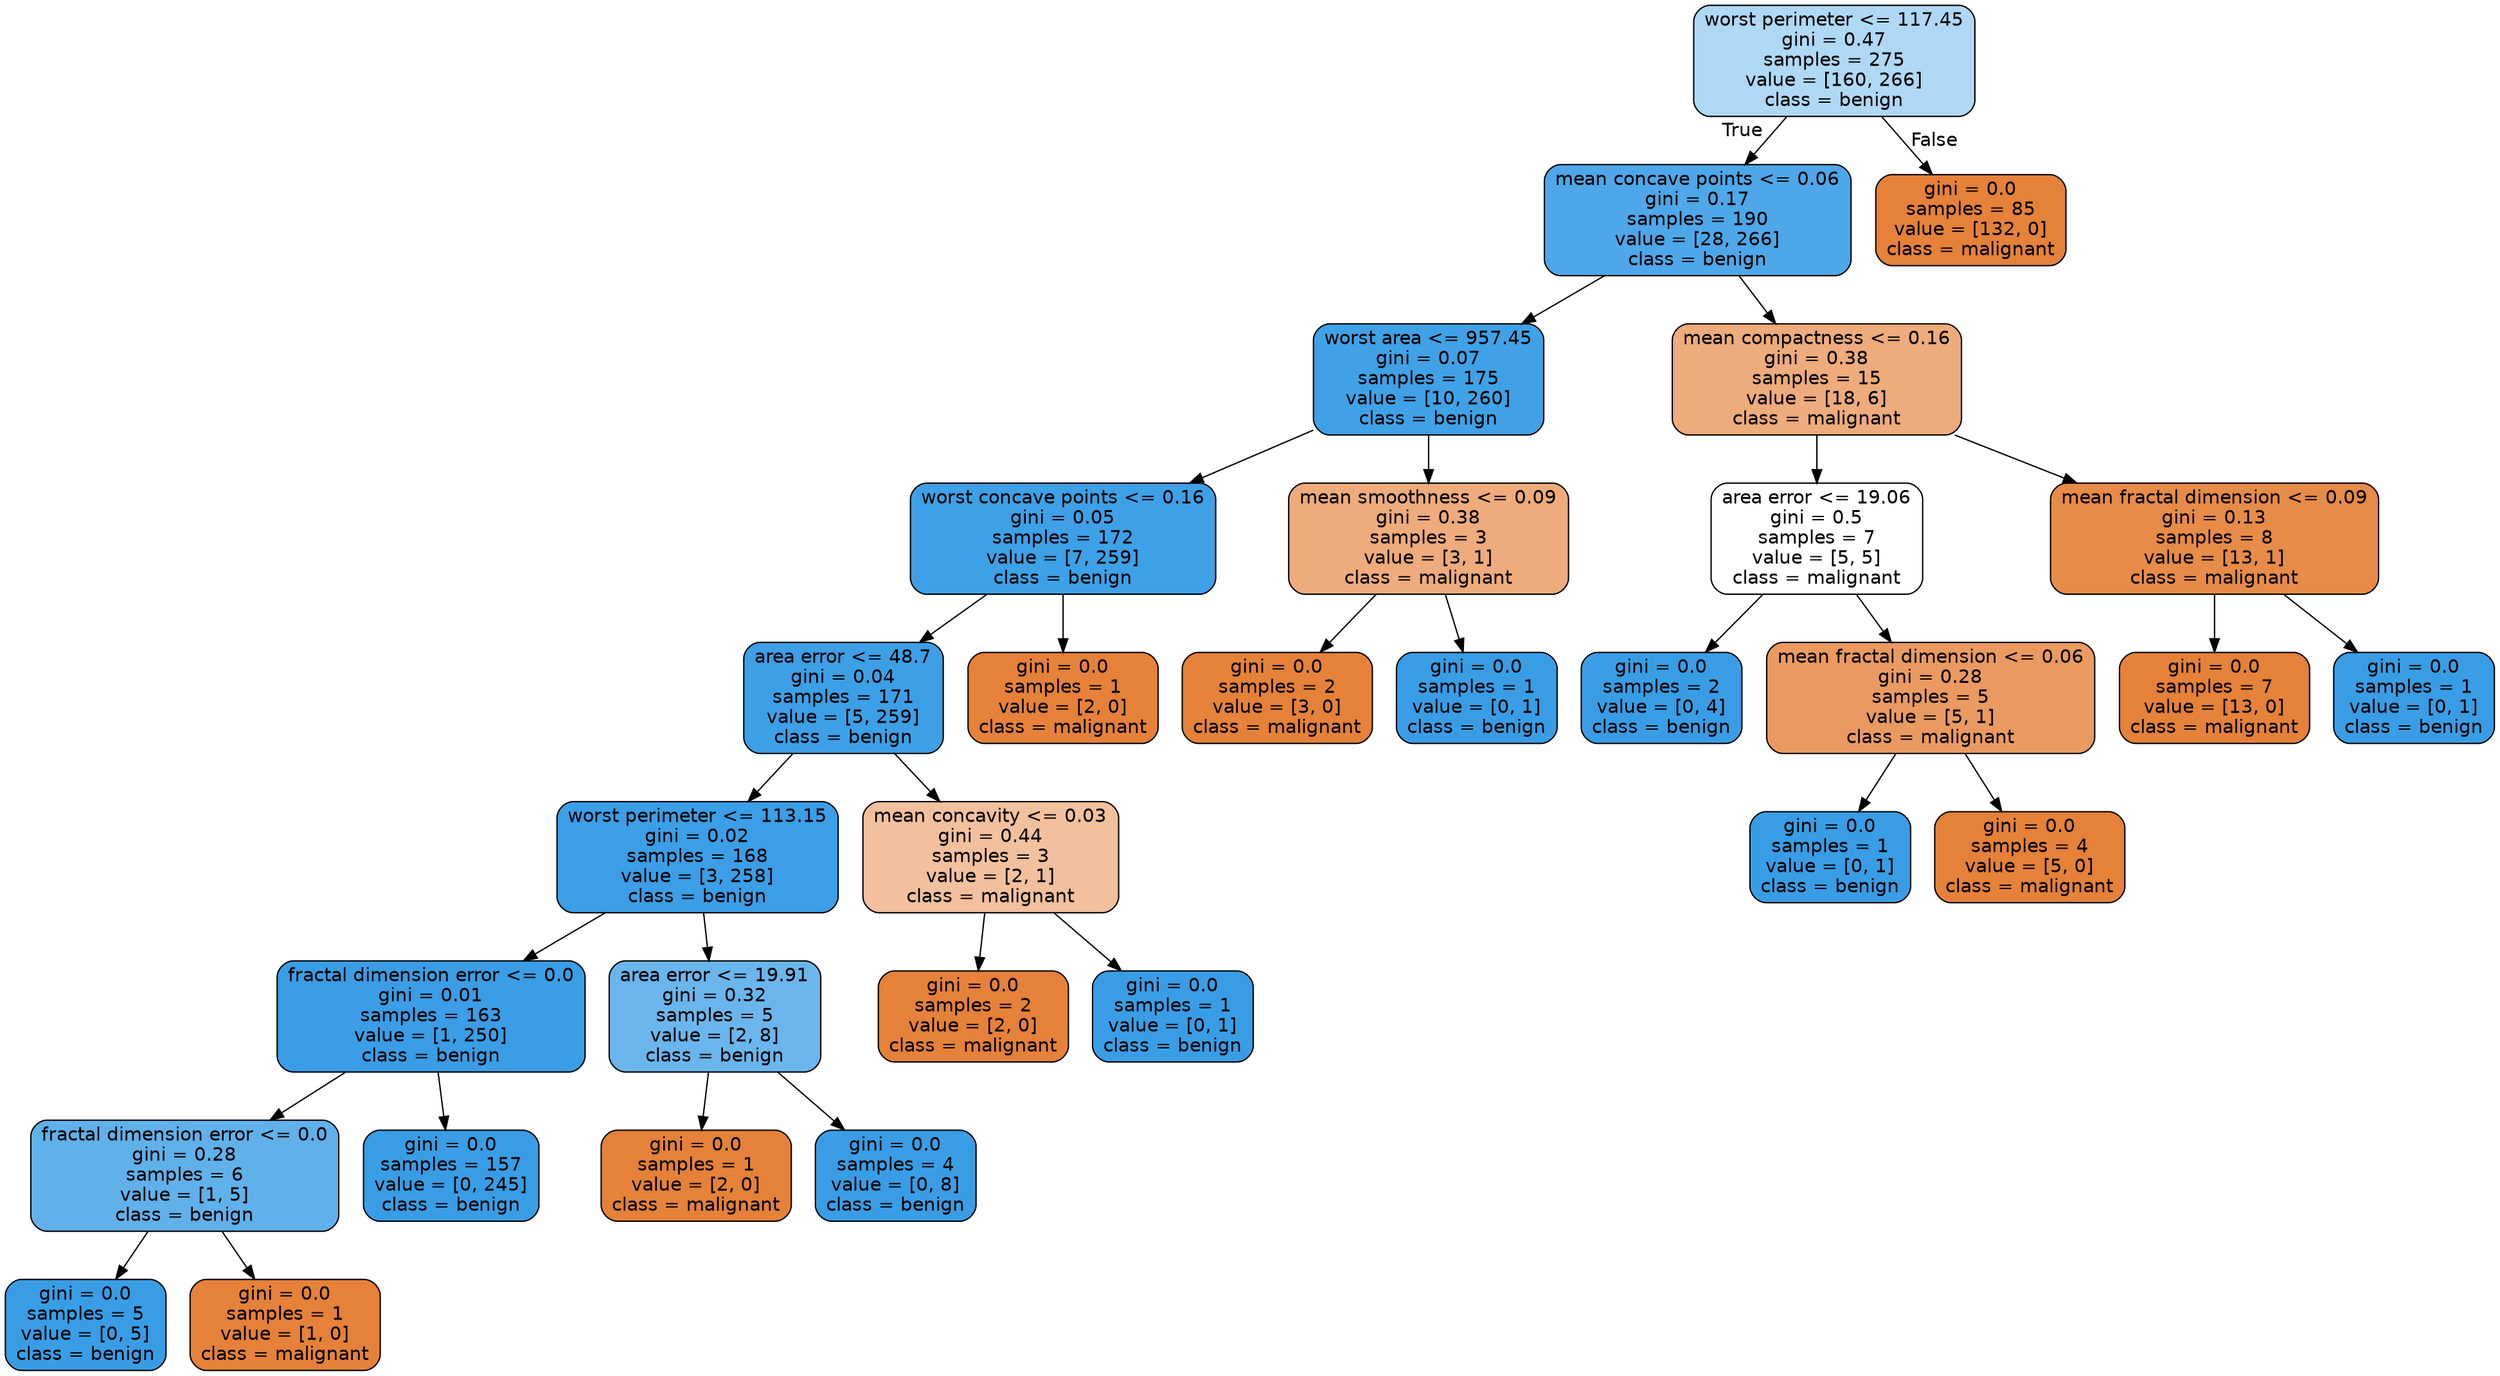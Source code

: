 digraph Tree {
node [shape=box, style="filled, rounded", color="black", fontname=helvetica] ;
edge [fontname=helvetica] ;
0 [label="worst perimeter <= 117.45\ngini = 0.47\nsamples = 275\nvalue = [160, 266]\nclass = benign", fillcolor="#399de566"] ;
1 [label="mean concave points <= 0.06\ngini = 0.17\nsamples = 190\nvalue = [28, 266]\nclass = benign", fillcolor="#399de5e4"] ;
0 -> 1 [labeldistance=2.5, labelangle=45, headlabel="True"] ;
2 [label="worst area <= 957.45\ngini = 0.07\nsamples = 175\nvalue = [10, 260]\nclass = benign", fillcolor="#399de5f5"] ;
1 -> 2 ;
3 [label="worst concave points <= 0.16\ngini = 0.05\nsamples = 172\nvalue = [7, 259]\nclass = benign", fillcolor="#399de5f8"] ;
2 -> 3 ;
4 [label="area error <= 48.7\ngini = 0.04\nsamples = 171\nvalue = [5, 259]\nclass = benign", fillcolor="#399de5fa"] ;
3 -> 4 ;
5 [label="worst perimeter <= 113.15\ngini = 0.02\nsamples = 168\nvalue = [3, 258]\nclass = benign", fillcolor="#399de5fc"] ;
4 -> 5 ;
6 [label="fractal dimension error <= 0.0\ngini = 0.01\nsamples = 163\nvalue = [1, 250]\nclass = benign", fillcolor="#399de5fe"] ;
5 -> 6 ;
7 [label="fractal dimension error <= 0.0\ngini = 0.28\nsamples = 6\nvalue = [1, 5]\nclass = benign", fillcolor="#399de5cc"] ;
6 -> 7 ;
8 [label="gini = 0.0\nsamples = 5\nvalue = [0, 5]\nclass = benign", fillcolor="#399de5ff"] ;
7 -> 8 ;
9 [label="gini = 0.0\nsamples = 1\nvalue = [1, 0]\nclass = malignant", fillcolor="#e58139ff"] ;
7 -> 9 ;
10 [label="gini = 0.0\nsamples = 157\nvalue = [0, 245]\nclass = benign", fillcolor="#399de5ff"] ;
6 -> 10 ;
11 [label="area error <= 19.91\ngini = 0.32\nsamples = 5\nvalue = [2, 8]\nclass = benign", fillcolor="#399de5bf"] ;
5 -> 11 ;
12 [label="gini = 0.0\nsamples = 1\nvalue = [2, 0]\nclass = malignant", fillcolor="#e58139ff"] ;
11 -> 12 ;
13 [label="gini = 0.0\nsamples = 4\nvalue = [0, 8]\nclass = benign", fillcolor="#399de5ff"] ;
11 -> 13 ;
14 [label="mean concavity <= 0.03\ngini = 0.44\nsamples = 3\nvalue = [2, 1]\nclass = malignant", fillcolor="#e581397f"] ;
4 -> 14 ;
15 [label="gini = 0.0\nsamples = 2\nvalue = [2, 0]\nclass = malignant", fillcolor="#e58139ff"] ;
14 -> 15 ;
16 [label="gini = 0.0\nsamples = 1\nvalue = [0, 1]\nclass = benign", fillcolor="#399de5ff"] ;
14 -> 16 ;
17 [label="gini = 0.0\nsamples = 1\nvalue = [2, 0]\nclass = malignant", fillcolor="#e58139ff"] ;
3 -> 17 ;
18 [label="mean smoothness <= 0.09\ngini = 0.38\nsamples = 3\nvalue = [3, 1]\nclass = malignant", fillcolor="#e58139aa"] ;
2 -> 18 ;
19 [label="gini = 0.0\nsamples = 2\nvalue = [3, 0]\nclass = malignant", fillcolor="#e58139ff"] ;
18 -> 19 ;
20 [label="gini = 0.0\nsamples = 1\nvalue = [0, 1]\nclass = benign", fillcolor="#399de5ff"] ;
18 -> 20 ;
21 [label="mean compactness <= 0.16\ngini = 0.38\nsamples = 15\nvalue = [18, 6]\nclass = malignant", fillcolor="#e58139aa"] ;
1 -> 21 ;
22 [label="area error <= 19.06\ngini = 0.5\nsamples = 7\nvalue = [5, 5]\nclass = malignant", fillcolor="#e5813900"] ;
21 -> 22 ;
23 [label="gini = 0.0\nsamples = 2\nvalue = [0, 4]\nclass = benign", fillcolor="#399de5ff"] ;
22 -> 23 ;
24 [label="mean fractal dimension <= 0.06\ngini = 0.28\nsamples = 5\nvalue = [5, 1]\nclass = malignant", fillcolor="#e58139cc"] ;
22 -> 24 ;
25 [label="gini = 0.0\nsamples = 1\nvalue = [0, 1]\nclass = benign", fillcolor="#399de5ff"] ;
24 -> 25 ;
26 [label="gini = 0.0\nsamples = 4\nvalue = [5, 0]\nclass = malignant", fillcolor="#e58139ff"] ;
24 -> 26 ;
27 [label="mean fractal dimension <= 0.09\ngini = 0.13\nsamples = 8\nvalue = [13, 1]\nclass = malignant", fillcolor="#e58139eb"] ;
21 -> 27 ;
28 [label="gini = 0.0\nsamples = 7\nvalue = [13, 0]\nclass = malignant", fillcolor="#e58139ff"] ;
27 -> 28 ;
29 [label="gini = 0.0\nsamples = 1\nvalue = [0, 1]\nclass = benign", fillcolor="#399de5ff"] ;
27 -> 29 ;
30 [label="gini = 0.0\nsamples = 85\nvalue = [132, 0]\nclass = malignant", fillcolor="#e58139ff"] ;
0 -> 30 [labeldistance=2.5, labelangle=-45, headlabel="False"] ;
}
